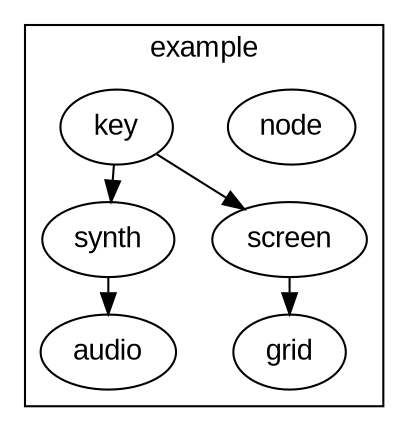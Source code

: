 digraph unix {
  graph [ dpi = 72 ]; 
  graph [nodesep = 0.25; ranksep=0.25];
  fontname="Arial"
  node [fontname="Arial"]
  edge [fontname="Arial"]
  subgraph cluster_example_4 {
    label = "example"; // scope
    node_6 [
      label = "node"; // node
    ];
    key_7 [
      label = "key"; // node
    ];
    synth_8 [
      label = "synth"; // node
    ];
    audio_9 [
      label = "audio"; // node
    ];
    screen_10 [
      label = "screen"; // node
    ];
    grid_11 [
      label = "grid"; // node
    ];
    
  }
  "key_7" -> "synth_8";
  "key_7" -> "screen_10";
  "synth_8" -> "audio_9";
  "screen_10" -> "grid_11";
}
